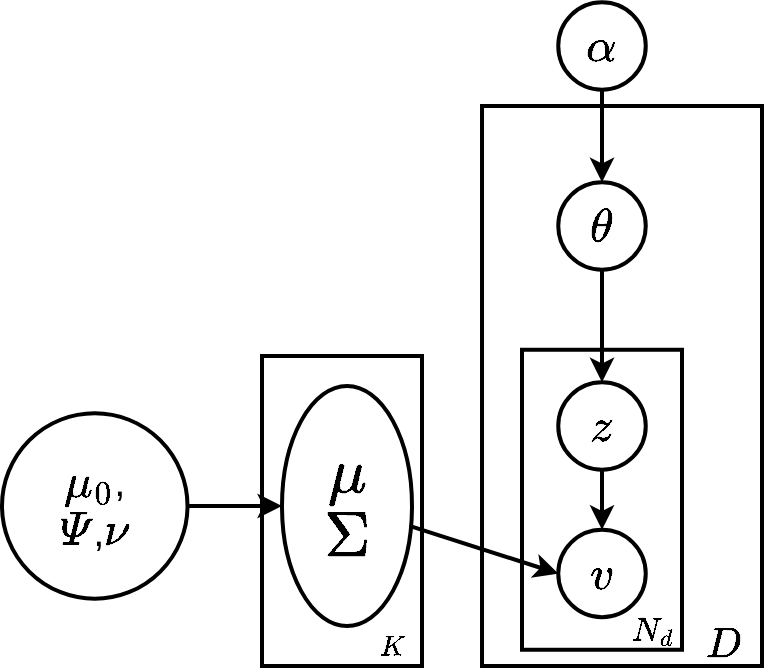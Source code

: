 <mxfile version="13.6.5" type="device"><diagram id="prtHgNgQTEPvFCAcTncT" name="Page-1"><mxGraphModel dx="1422" dy="772" grid="1" gridSize="10" guides="1" tooltips="1" connect="1" arrows="1" fold="1" page="1" pageScale="1" pageWidth="827" pageHeight="1169" math="1" shadow="0"><root><mxCell id="0"/><mxCell id="1" parent="0"/><mxCell id="4" value="" style="rounded=0;whiteSpace=wrap;html=1;strokeWidth=2;" parent="1" vertex="1"><mxGeometry x="210" y="375" width="80" height="155" as="geometry"/></mxCell><mxCell id="H1uBd5_sg5NVMTOxXIpg-2" value="" style="rounded=0;whiteSpace=wrap;html=1;strokeWidth=2;" parent="1" vertex="1"><mxGeometry x="320.01" y="250" width="139.99" height="280" as="geometry"/></mxCell><mxCell id="H1uBd5_sg5NVMTOxXIpg-8" value="" style="rounded=0;whiteSpace=wrap;html=1;strokeWidth=2;" parent="1" vertex="1"><mxGeometry x="340" y="371.88" width="80" height="150" as="geometry"/></mxCell><mxCell id="sU7nvFxzroN_vOMkHL2D-30" style="edgeStyle=orthogonalEdgeStyle;rounded=0;orthogonalLoop=1;jettySize=auto;html=1;exitX=0.5;exitY=1;exitDx=0;exitDy=0;strokeWidth=2;" parent="1" source="sU7nvFxzroN_vOMkHL2D-6" target="sU7nvFxzroN_vOMkHL2D-24" edge="1"><mxGeometry relative="1" as="geometry"/></mxCell><mxCell id="sU7nvFxzroN_vOMkHL2D-6" value="&lt;font style=&quot;font-size: 20px&quot;&gt;`\theta`&lt;/font&gt;" style="ellipse;whiteSpace=wrap;html=1;aspect=fixed;strokeWidth=2;" parent="1" vertex="1"><mxGeometry x="358.13" y="288.13" width="43.75" height="43.75" as="geometry"/></mxCell><mxCell id="sU7nvFxzroN_vOMkHL2D-26" style="edgeStyle=orthogonalEdgeStyle;rounded=0;orthogonalLoop=1;jettySize=auto;html=1;exitX=0.5;exitY=1;exitDx=0;exitDy=0;strokeWidth=2;" parent="1" source="sU7nvFxzroN_vOMkHL2D-19" target="sU7nvFxzroN_vOMkHL2D-6" edge="1"><mxGeometry relative="1" as="geometry"/></mxCell><mxCell id="sU7nvFxzroN_vOMkHL2D-19" value="&lt;font style=&quot;font-size: 20px&quot;&gt;`\alpha`&lt;/font&gt;" style="ellipse;whiteSpace=wrap;html=1;aspect=fixed;strokeWidth=2;" parent="1" vertex="1"><mxGeometry x="358.13" y="198.13" width="43.75" height="43.75" as="geometry"/></mxCell><mxCell id="sU7nvFxzroN_vOMkHL2D-34" style="edgeStyle=orthogonalEdgeStyle;rounded=0;orthogonalLoop=1;jettySize=auto;html=1;exitX=0.5;exitY=1;exitDx=0;exitDy=0;strokeWidth=2;" parent="1" source="sU7nvFxzroN_vOMkHL2D-24" target="sU7nvFxzroN_vOMkHL2D-25" edge="1"><mxGeometry relative="1" as="geometry"/></mxCell><mxCell id="sU7nvFxzroN_vOMkHL2D-24" value="&lt;font style=&quot;font-size: 20px&quot;&gt;`z`&lt;/font&gt;" style="ellipse;whiteSpace=wrap;html=1;aspect=fixed;strokeWidth=2;" parent="1" vertex="1"><mxGeometry x="358.13" y="388.13" width="43.75" height="43.75" as="geometry"/></mxCell><mxCell id="sU7nvFxzroN_vOMkHL2D-25" value="&lt;font style=&quot;font-size: 20px&quot;&gt;`v`&lt;/font&gt;" style="ellipse;whiteSpace=wrap;html=1;aspect=fixed;strokeWidth=2;" parent="1" vertex="1"><mxGeometry x="358.13" y="461.88" width="43.75" height="43.75" as="geometry"/></mxCell><mxCell id="9" style="edgeStyle=none;rounded=0;orthogonalLoop=1;jettySize=auto;html=1;exitX=1;exitY=0.5;exitDx=0;exitDy=0;strokeWidth=2;" parent="1" source="sU7nvFxzroN_vOMkHL2D-39" target="6" edge="1"><mxGeometry relative="1" as="geometry"/></mxCell><mxCell id="sU7nvFxzroN_vOMkHL2D-39" value="&lt;font style=&quot;font-size: 20px&quot;&gt;`\mu_0`,&lt;br&gt;`\Psi`,`\nu`&lt;/font&gt;" style="ellipse;whiteSpace=wrap;html=1;aspect=fixed;strokeWidth=2;" parent="1" vertex="1"><mxGeometry x="80" y="403.62" width="92.75" height="92.75" as="geometry"/></mxCell><mxCell id="sU7nvFxzroN_vOMkHL2D-48" value="`K`" style="text;html=1;align=center;verticalAlign=middle;resizable=0;points=[];autosize=1;strokeWidth=2;" parent="1" vertex="1"><mxGeometry x="260" y="510" width="30" height="20" as="geometry"/></mxCell><mxCell id="sU7nvFxzroN_vOMkHL2D-49" value="&lt;font style=&quot;font-size: 14px&quot;&gt;`N_d`&lt;/font&gt;" style="text;html=1;align=center;verticalAlign=middle;resizable=0;points=[];autosize=1;strokeWidth=2;" parent="1" vertex="1"><mxGeometry x="380" y="501.88" width="50" height="20" as="geometry"/></mxCell><mxCell id="sU7nvFxzroN_vOMkHL2D-50" value="&lt;font style=&quot;font-size: 18px&quot;&gt;`D`&lt;/font&gt;" style="text;html=1;align=center;verticalAlign=middle;resizable=0;points=[];autosize=1;strokeWidth=2;" parent="1" vertex="1"><mxGeometry x="420" y="510" width="40" height="20" as="geometry"/></mxCell><mxCell id="8" style="rounded=0;orthogonalLoop=1;jettySize=auto;html=1;entryX=0;entryY=0.5;entryDx=0;entryDy=0;strokeWidth=2;" parent="1" source="6" target="sU7nvFxzroN_vOMkHL2D-25" edge="1"><mxGeometry relative="1" as="geometry"/></mxCell><mxCell id="6" value="&lt;font style=&quot;font-size: 27px&quot;&gt;&lt;b&gt;`\mu`&lt;br&gt;`\Sigma`&lt;/b&gt;&lt;/font&gt;" style="ellipse;whiteSpace=wrap;html=1;strokeWidth=2;" parent="1" vertex="1"><mxGeometry x="220" y="390" width="65" height="120" as="geometry"/></mxCell></root></mxGraphModel></diagram></mxfile>